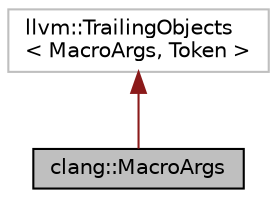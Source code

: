 digraph "clang::MacroArgs"
{
 // LATEX_PDF_SIZE
  bgcolor="transparent";
  edge [fontname="Helvetica",fontsize="10",labelfontname="Helvetica",labelfontsize="10"];
  node [fontname="Helvetica",fontsize="10",shape=record];
  Node1 [label="clang::MacroArgs",height=0.2,width=0.4,color="black", fillcolor="grey75", style="filled", fontcolor="black",tooltip="MacroArgs - An instance of this class captures information about the formal arguments specified to a ..."];
  Node2 -> Node1 [dir="back",color="firebrick4",fontsize="10",style="solid",fontname="Helvetica"];
  Node2 [label="llvm::TrailingObjects\l\< MacroArgs, Token \>",height=0.2,width=0.4,color="grey75",tooltip=" "];
}
